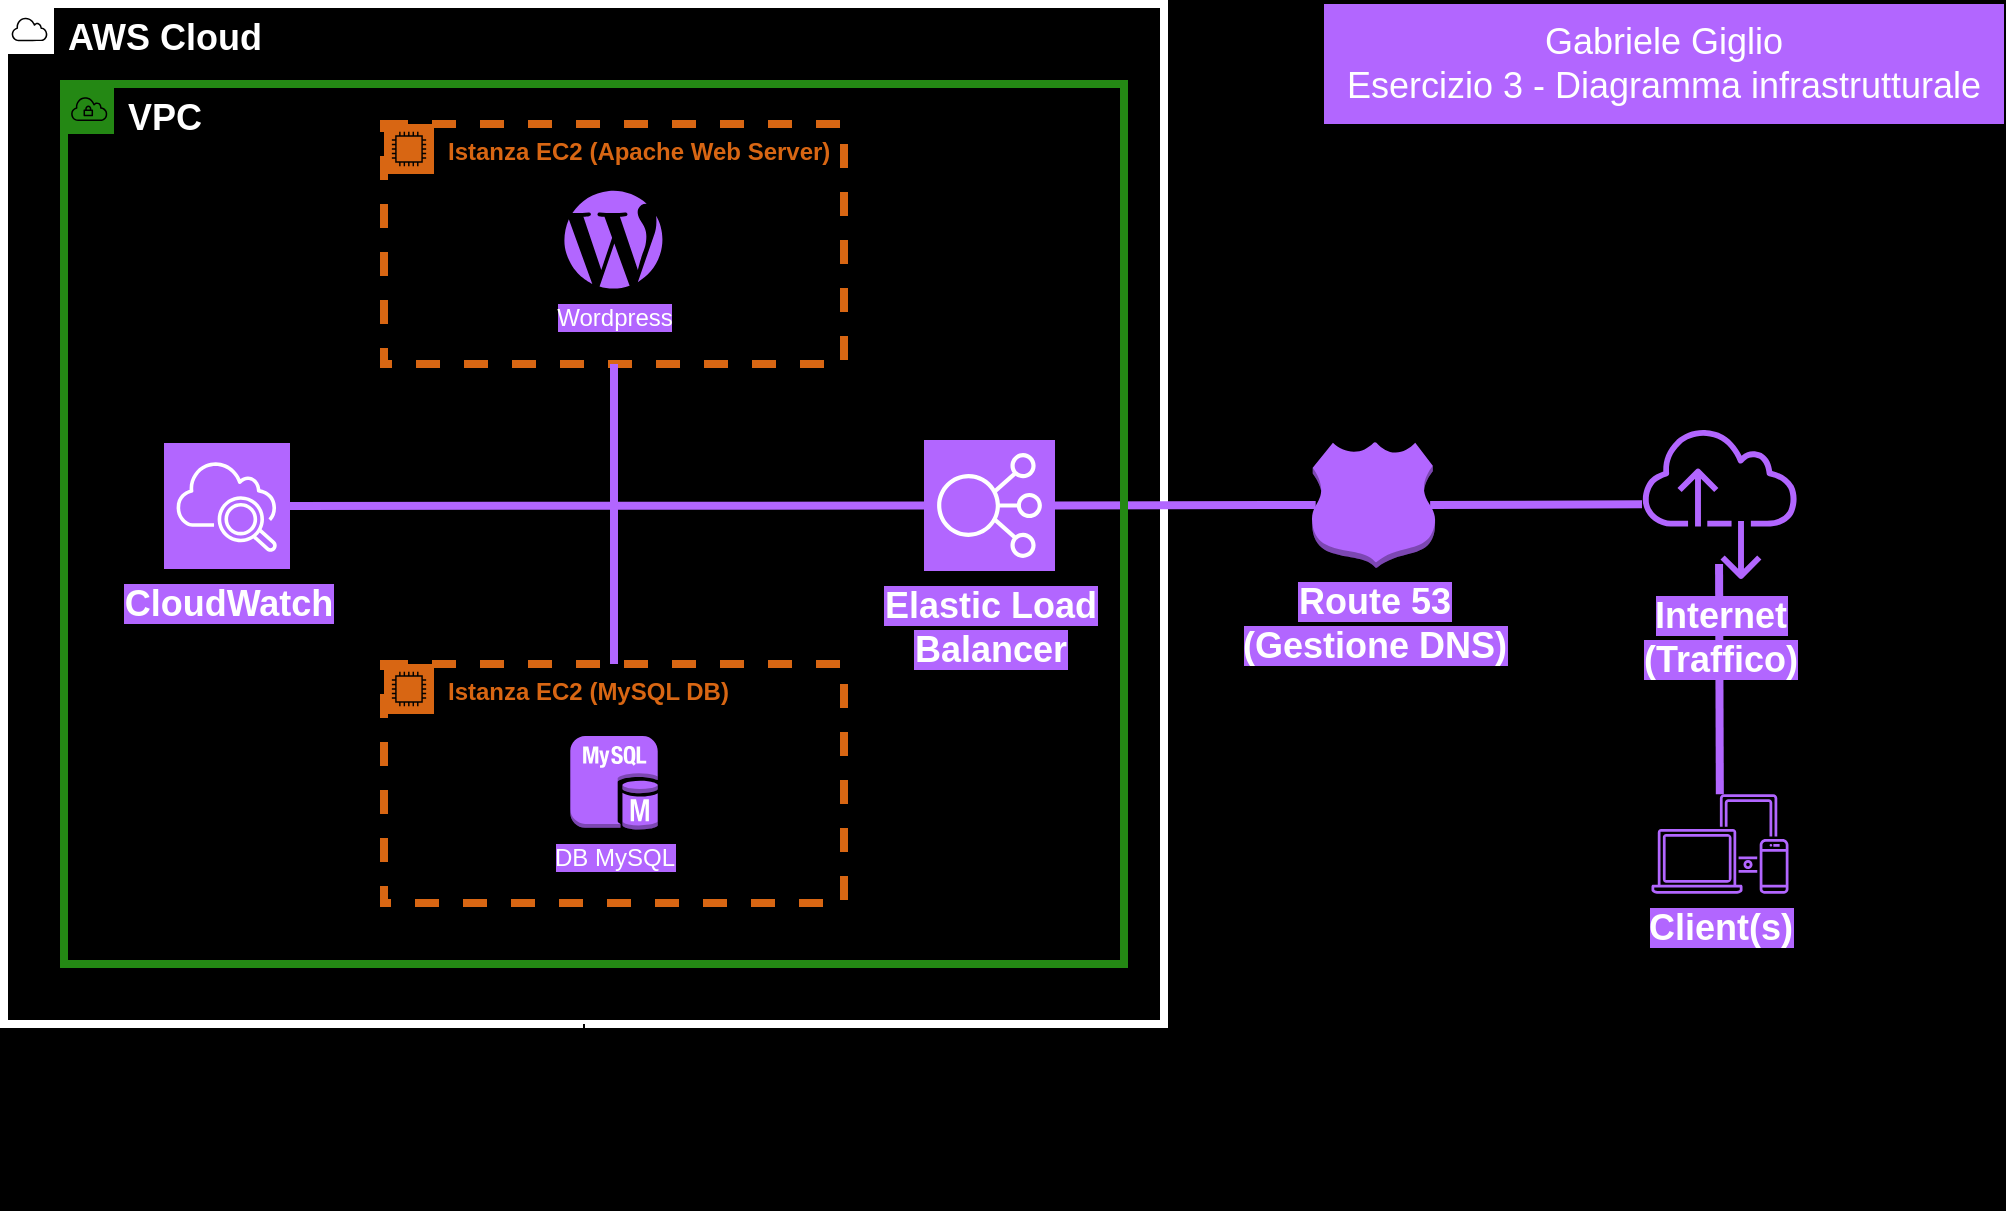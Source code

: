 <mxfile version="21.6.9" type="github">
  <diagram name="Pagina-1" id="jPs2iRnZq421aJI1rIad">
    <mxGraphModel dx="3218" dy="1129" grid="1" gridSize="10" guides="1" tooltips="1" connect="1" arrows="1" fold="1" page="1" pageScale="1" pageWidth="1169" pageHeight="827" background="#000000" math="0" shadow="0">
      <root>
        <mxCell id="0" />
        <mxCell id="1" parent="0" />
        <mxCell id="3l_Mi4BAqP-4DBIPmcLL-12" value="" style="endArrow=none;html=1;rounded=0;strokeWidth=4;strokeColor=#B266FF;entryX=0.494;entryY=0.9;entryDx=0;entryDy=0;entryPerimeter=0;" edge="1" parent="1" source="3l_Mi4BAqP-4DBIPmcLL-9" target="3l_Mi4BAqP-4DBIPmcLL-10">
          <mxGeometry width="50" height="50" relative="1" as="geometry">
            <mxPoint x="884.75" y="385" as="sourcePoint" />
            <mxPoint x="924.75" y="375" as="targetPoint" />
          </mxGeometry>
        </mxCell>
        <mxCell id="3l_Mi4BAqP-4DBIPmcLL-7" style="edgeStyle=orthogonalEdgeStyle;rounded=0;orthogonalLoop=1;jettySize=auto;html=1;exitX=0.5;exitY=0;exitDx=0;exitDy=0;" edge="1" parent="1">
          <mxGeometry relative="1" as="geometry">
            <mxPoint x="517.5" y="160" as="sourcePoint" />
            <mxPoint x="517.5" y="613.0" as="targetPoint" />
          </mxGeometry>
        </mxCell>
        <mxCell id="3l_Mi4BAqP-4DBIPmcLL-8" value="&lt;font color=&quot;#ffffff&quot; size=&quot;1&quot;&gt;&lt;b style=&quot;font-size: 18px;&quot;&gt;AWS Cloud&lt;/b&gt;&lt;/font&gt;" style="points=[[0,0],[0.25,0],[0.5,0],[0.75,0],[1,0],[1,0.25],[1,0.5],[1,0.75],[1,1],[0.75,1],[0.5,1],[0.25,1],[0,1],[0,0.75],[0,0.5],[0,0.25]];outlineConnect=0;gradientColor=none;html=1;whiteSpace=wrap;fontSize=12;fontStyle=0;container=0;pointerEvents=0;collapsible=0;recursiveResize=0;shape=mxgraph.aws4.group;grIcon=mxgraph.aws4.group_aws_cloud;strokeColor=#FFFFFF;fillColor=none;verticalAlign=top;align=left;spacingLeft=30;fontColor=#232F3E;dashed=0;strokeWidth=4;" vertex="1" parent="1">
          <mxGeometry x="-20" y="40" width="580" height="510" as="geometry" />
        </mxCell>
        <mxCell id="3l_Mi4BAqP-4DBIPmcLL-9" value="&lt;b&gt;&lt;font style=&quot;font-size: 18px; background-color: rgb(178, 102, 255);&quot; color=&quot;#ffffff&quot;&gt;Client(s)&lt;/font&gt;&lt;/b&gt;" style="sketch=0;outlineConnect=0;gradientColor=none;fontColor=#545B64;strokeColor=none;fillColor=#B266FF;dashed=0;verticalLabelPosition=bottom;verticalAlign=top;align=center;html=1;fontSize=12;fontStyle=0;aspect=fixed;shape=mxgraph.aws4.illustration_devices;pointerEvents=1" vertex="1" parent="1">
          <mxGeometry x="803.75" y="435" width="68.49" height="50" as="geometry" />
        </mxCell>
        <mxCell id="3l_Mi4BAqP-4DBIPmcLL-10" value="&lt;font size=&quot;1&quot; color=&quot;#ffffff&quot;&gt;&lt;b style=&quot;font-size: 18px; background-color: rgb(178, 102, 255);&quot;&gt;Internet&lt;br&gt;(Traffico)&lt;br&gt;&lt;/b&gt;&lt;/font&gt;" style="sketch=0;outlineConnect=0;fontColor=#232F3E;gradientColor=none;fillColor=#B266FF;strokeColor=default;dashed=0;verticalLabelPosition=bottom;verticalAlign=top;align=center;html=1;fontSize=12;fontStyle=0;aspect=fixed;pointerEvents=1;shape=mxgraph.aws4.internet_alt2;" vertex="1" parent="1">
          <mxGeometry x="799" y="251" width="78" height="78" as="geometry" />
        </mxCell>
        <mxCell id="3l_Mi4BAqP-4DBIPmcLL-18" value="" style="endArrow=none;html=1;rounded=0;strokeWidth=4;strokeColor=#B266FF;entryX=0.96;entryY=0.5;entryDx=0;entryDy=0;entryPerimeter=0;" edge="1" parent="1" source="3l_Mi4BAqP-4DBIPmcLL-10" target="3l_Mi4BAqP-4DBIPmcLL-16">
          <mxGeometry width="50" height="50" relative="1" as="geometry">
            <mxPoint x="849" y="425" as="sourcePoint" />
            <mxPoint x="849" y="309" as="targetPoint" />
          </mxGeometry>
        </mxCell>
        <mxCell id="3l_Mi4BAqP-4DBIPmcLL-16" value="&lt;font style=&quot;font-size: 18px;&quot;&gt;&lt;b style=&quot;&quot;&gt;&lt;font style=&quot;background-color: rgb(178, 102, 255);&quot; color=&quot;#ffffff&quot;&gt;Route 53&lt;br&gt;(Gestione DNS)&lt;/font&gt;&lt;/b&gt;&lt;br&gt;&lt;/font&gt;" style="outlineConnect=0;dashed=0;verticalLabelPosition=bottom;verticalAlign=top;align=center;html=1;shape=mxgraph.aws3.hosted_zone;fillColor=#B266FF;gradientColor=none;" vertex="1" parent="1">
          <mxGeometry x="634" y="259" width="61.53" height="63" as="geometry" />
        </mxCell>
        <mxCell id="3l_Mi4BAqP-4DBIPmcLL-20" value="" style="endArrow=none;html=1;rounded=0;strokeWidth=4;strokeColor=#B266FF;exitX=0.03;exitY=0.5;exitDx=0;exitDy=0;exitPerimeter=0;" edge="1" parent="1" source="3l_Mi4BAqP-4DBIPmcLL-16" target="3l_Mi4BAqP-4DBIPmcLL-19">
          <mxGeometry width="50" height="50" relative="1" as="geometry">
            <mxPoint x="561" y="255" as="sourcePoint" />
            <mxPoint x="440" y="255" as="targetPoint" />
          </mxGeometry>
        </mxCell>
        <mxCell id="3l_Mi4BAqP-4DBIPmcLL-22" style="edgeStyle=orthogonalEdgeStyle;rounded=0;orthogonalLoop=1;jettySize=auto;html=1;exitX=0.5;exitY=1;exitDx=0;exitDy=0;" edge="1" parent="1" source="3l_Mi4BAqP-4DBIPmcLL-8">
          <mxGeometry relative="1" as="geometry">
            <mxPoint x="185" y="634" as="targetPoint" />
          </mxGeometry>
        </mxCell>
        <mxCell id="3l_Mi4BAqP-4DBIPmcLL-14" value="&lt;font style=&quot;font-size: 18px;&quot; color=&quot;#ffffff&quot;&gt;&lt;b&gt;VPC&lt;/b&gt;&lt;/font&gt;" style="points=[[0,0],[0.25,0],[0.5,0],[0.75,0],[1,0],[1,0.25],[1,0.5],[1,0.75],[1,1],[0.75,1],[0.5,1],[0.25,1],[0,1],[0,0.75],[0,0.5],[0,0.25]];outlineConnect=0;gradientColor=none;html=1;whiteSpace=wrap;fontSize=12;fontStyle=0;container=0;pointerEvents=0;collapsible=0;recursiveResize=0;shape=mxgraph.aws4.group;grIcon=mxgraph.aws4.group_vpc;strokeColor=#248814;fillColor=none;verticalAlign=top;align=left;spacingLeft=30;fontColor=#AAB7B8;dashed=0;strokeWidth=4;" vertex="1" parent="1">
          <mxGeometry x="10" y="80" width="530" height="440" as="geometry" />
        </mxCell>
        <mxCell id="3l_Mi4BAqP-4DBIPmcLL-21" value="&lt;b&gt;Istanza EC2 (Apache Web Server)&lt;/b&gt;" style="points=[[0,0],[0.25,0],[0.5,0],[0.75,0],[1,0],[1,0.25],[1,0.5],[1,0.75],[1,1],[0.75,1],[0.5,1],[0.25,1],[0,1],[0,0.75],[0,0.5],[0,0.25]];outlineConnect=0;gradientColor=none;html=1;whiteSpace=wrap;fontSize=12;fontStyle=0;container=1;pointerEvents=0;collapsible=0;recursiveResize=0;shape=mxgraph.aws4.group;grIcon=mxgraph.aws4.group_ec2_instance_contents;strokeColor=#D86613;fillColor=none;verticalAlign=top;align=left;spacingLeft=30;fontColor=#D86613;dashed=1;strokeWidth=4;" vertex="1" parent="1">
          <mxGeometry x="170" y="100" width="230" height="120" as="geometry" />
        </mxCell>
        <mxCell id="3l_Mi4BAqP-4DBIPmcLL-24" value="&lt;font style=&quot;background-color: rgb(178, 102, 255);&quot; color=&quot;#ffffff&quot;&gt;Wordpress&lt;/font&gt;" style="dashed=0;outlineConnect=0;html=1;align=center;labelPosition=center;verticalLabelPosition=bottom;verticalAlign=top;shape=mxgraph.weblogos.wordpress;fillColor=#B266FF;strokeColor=none" vertex="1" parent="3l_Mi4BAqP-4DBIPmcLL-21">
          <mxGeometry x="89.54" y="32.75" width="50.92" height="50" as="geometry" />
        </mxCell>
        <mxCell id="3l_Mi4BAqP-4DBIPmcLL-19" value="&lt;font style=&quot;font-size: 18px; background-color: rgb(178, 102, 255);&quot; color=&quot;#ffffff&quot;&gt;&lt;b&gt;Elastic Load&lt;br&gt;Balancer&lt;/b&gt;&lt;/font&gt;" style="sketch=0;points=[[0,0,0],[0.25,0,0],[0.5,0,0],[0.75,0,0],[1,0,0],[0,1,0],[0.25,1,0],[0.5,1,0],[0.75,1,0],[1,1,0],[0,0.25,0],[0,0.5,0],[0,0.75,0],[1,0.25,0],[1,0.5,0],[1,0.75,0]];outlineConnect=0;fontColor=#232F3E;gradientColor=none;gradientDirection=north;fillColor=#B266FF;strokeColor=#FFFFFF;dashed=0;verticalLabelPosition=bottom;verticalAlign=top;align=center;html=1;fontSize=12;fontStyle=0;aspect=fixed;shape=mxgraph.aws4.resourceIcon;resIcon=mxgraph.aws4.elastic_load_balancing;" vertex="1" parent="1">
          <mxGeometry x="440" y="258" width="65.5" height="65.5" as="geometry" />
        </mxCell>
        <mxCell id="3l_Mi4BAqP-4DBIPmcLL-23" value="&lt;b&gt;Istanza EC2 (MySQL DB)&lt;br&gt;&lt;/b&gt;" style="points=[[0,0],[0.25,0],[0.5,0],[0.75,0],[1,0],[1,0.25],[1,0.5],[1,0.75],[1,1],[0.75,1],[0.5,1],[0.25,1],[0,1],[0,0.75],[0,0.5],[0,0.25]];outlineConnect=0;gradientColor=none;html=1;whiteSpace=wrap;fontSize=12;fontStyle=0;container=1;pointerEvents=0;collapsible=0;recursiveResize=0;shape=mxgraph.aws4.group;grIcon=mxgraph.aws4.group_ec2_instance_contents;strokeColor=#D86613;fillColor=none;verticalAlign=top;align=left;spacingLeft=30;fontColor=#D86613;dashed=1;strokeWidth=4;" vertex="1" parent="1">
          <mxGeometry x="170" y="370" width="230" height="119.5" as="geometry" />
        </mxCell>
        <mxCell id="3l_Mi4BAqP-4DBIPmcLL-31" value="&lt;font style=&quot;background-color: rgb(178, 102, 255);&quot; color=&quot;#ffffff&quot;&gt;DB MySQL&lt;/font&gt;" style="outlineConnect=0;dashed=0;verticalLabelPosition=bottom;verticalAlign=top;align=center;html=1;shape=mxgraph.aws3.mysql_db_instance;fillColor=#B266FF;gradientColor=none;" vertex="1" parent="3l_Mi4BAqP-4DBIPmcLL-23">
          <mxGeometry x="93.14" y="36" width="43.72" height="47" as="geometry" />
        </mxCell>
        <mxCell id="3l_Mi4BAqP-4DBIPmcLL-28" value="" style="endArrow=none;html=1;rounded=0;strokeWidth=4;strokeColor=#B266FF;exitX=0.5;exitY=0;exitDx=0;exitDy=0;entryX=0.5;entryY=1;entryDx=0;entryDy=0;" edge="1" parent="1" source="3l_Mi4BAqP-4DBIPmcLL-23" target="3l_Mi4BAqP-4DBIPmcLL-21">
          <mxGeometry width="50" height="50" relative="1" as="geometry">
            <mxPoint x="401" y="290" as="sourcePoint" />
            <mxPoint x="270" y="291" as="targetPoint" />
          </mxGeometry>
        </mxCell>
        <mxCell id="3l_Mi4BAqP-4DBIPmcLL-34" value="&lt;b&gt;&lt;font style=&quot;background-color: rgb(178, 102, 255); font-size: 18px;&quot; color=&quot;#ffffff&quot;&gt;CloudWatch&lt;/font&gt;&lt;/b&gt;" style="sketch=0;points=[[0,0,0],[0.25,0,0],[0.5,0,0],[0.75,0,0],[1,0,0],[0,1,0],[0.25,1,0],[0.5,1,0],[0.75,1,0],[1,1,0],[0,0.25,0],[0,0.5,0],[0,0.75,0],[1,0.25,0],[1,0.5,0],[1,0.75,0]];points=[[0,0,0],[0.25,0,0],[0.5,0,0],[0.75,0,0],[1,0,0],[0,1,0],[0.25,1,0],[0.5,1,0],[0.75,1,0],[1,1,0],[0,0.25,0],[0,0.5,0],[0,0.75,0],[1,0.25,0],[1,0.5,0],[1,0.75,0]];outlineConnect=0;fontColor=#232F3E;gradientColor=none;gradientDirection=north;fillColor=#B266FF;strokeColor=#ffffff;dashed=0;verticalLabelPosition=bottom;verticalAlign=top;align=center;html=1;fontSize=12;fontStyle=0;aspect=fixed;shape=mxgraph.aws4.resourceIcon;resIcon=mxgraph.aws4.cloudwatch_2;" vertex="1" parent="1">
          <mxGeometry x="60" y="259.5" width="63" height="63" as="geometry" />
        </mxCell>
        <mxCell id="3l_Mi4BAqP-4DBIPmcLL-30" value="" style="endArrow=none;html=1;rounded=0;strokeWidth=4;strokeColor=#B266FF;exitX=0;exitY=0.5;exitDx=0;exitDy=0;exitPerimeter=0;entryX=1;entryY=0.5;entryDx=0;entryDy=0;entryPerimeter=0;" edge="1" parent="1" source="3l_Mi4BAqP-4DBIPmcLL-19" target="3l_Mi4BAqP-4DBIPmcLL-34">
          <mxGeometry width="50" height="50" relative="1" as="geometry">
            <mxPoint x="536.0" y="300" as="sourcePoint" />
            <mxPoint x="286" y="290" as="targetPoint" />
          </mxGeometry>
        </mxCell>
        <mxCell id="3l_Mi4BAqP-4DBIPmcLL-35" value="&lt;font style=&quot;font-size: 18px;&quot; color=&quot;#ffffff&quot;&gt;Gabriele Giglio&lt;br&gt;Esercizio 3 - Diagramma infrastrutturale&lt;br&gt;&lt;/font&gt;" style="text;html=1;strokeColor=none;fillColor=#B266FF;align=center;verticalAlign=middle;whiteSpace=wrap;rounded=0;" vertex="1" parent="1">
          <mxGeometry x="640" y="40" width="340" height="60" as="geometry" />
        </mxCell>
      </root>
    </mxGraphModel>
  </diagram>
</mxfile>

